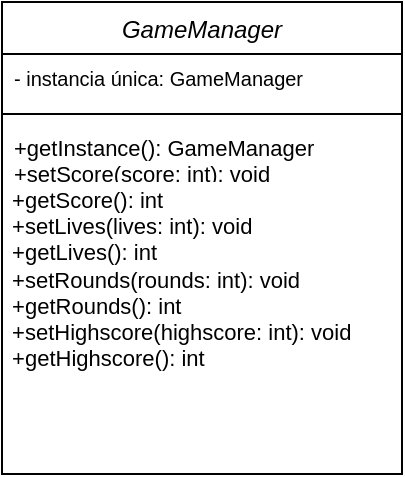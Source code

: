 <mxfile version="21.5.0" type="github">
  <diagram id="C5RBs43oDa-KdzZeNtuy" name="Page-1">
    <mxGraphModel dx="538" dy="336" grid="1" gridSize="10" guides="1" tooltips="1" connect="1" arrows="1" fold="1" page="1" pageScale="1" pageWidth="827" pageHeight="1169" math="0" shadow="0">
      <root>
        <mxCell id="WIyWlLk6GJQsqaUBKTNV-0" />
        <mxCell id="WIyWlLk6GJQsqaUBKTNV-1" parent="WIyWlLk6GJQsqaUBKTNV-0" />
        <mxCell id="zkfFHV4jXpPFQw0GAbJ--0" value="GameManager" style="swimlane;fontStyle=2;align=center;verticalAlign=top;childLayout=stackLayout;horizontal=1;startSize=26;horizontalStack=0;resizeParent=1;resizeLast=0;collapsible=1;marginBottom=0;rounded=0;shadow=0;strokeWidth=1;" parent="WIyWlLk6GJQsqaUBKTNV-1" vertex="1">
          <mxGeometry x="220" y="120" width="200" height="236" as="geometry">
            <mxRectangle x="230" y="140" width="160" height="26" as="alternateBounds" />
          </mxGeometry>
        </mxCell>
        <mxCell id="zkfFHV4jXpPFQw0GAbJ--1" value="- instancia única: GameManager" style="text;align=left;verticalAlign=top;spacingLeft=4;spacingRight=4;overflow=hidden;rotatable=0;points=[[0,0.5],[1,0.5]];portConstraint=eastwest;fontSize=10;" parent="zkfFHV4jXpPFQw0GAbJ--0" vertex="1">
          <mxGeometry y="26" width="200" height="26" as="geometry" />
        </mxCell>
        <mxCell id="zkfFHV4jXpPFQw0GAbJ--4" value="" style="line;html=1;strokeWidth=1;align=left;verticalAlign=middle;spacingTop=-1;spacingLeft=3;spacingRight=3;rotatable=0;labelPosition=right;points=[];portConstraint=eastwest;" parent="zkfFHV4jXpPFQw0GAbJ--0" vertex="1">
          <mxGeometry y="52" width="200" height="8" as="geometry" />
        </mxCell>
        <mxCell id="zkfFHV4jXpPFQw0GAbJ--5" value="+getInstance(): GameManager&#xa;+setScore(score: int): void&#xa;+getScore(): int&#xa;+setLives(lives: int): void&#xa;+getLives(): int&#xa;+setRounds(rounds: int): void&#xa;+getRounds(): int&#xa;+setHighscore(highscore: int): void&#xa;+getHishscore(): int&#xa;" style="text;align=left;verticalAlign=top;spacingLeft=4;spacingRight=4;overflow=hidden;rotatable=0;points=[[0,0.5],[1,0.5]];portConstraint=eastwest;fontSize=11;" parent="zkfFHV4jXpPFQw0GAbJ--0" vertex="1">
          <mxGeometry y="60" width="200" height="26" as="geometry" />
        </mxCell>
        <mxCell id="vUTLQwmYn3w0_7VwO80W-3" value="&lt;div style=&quot;&quot;&gt;&lt;span style=&quot;background-color: initial;&quot;&gt;&amp;nbsp;+getScore(): int&lt;/span&gt;&lt;/div&gt;&lt;div style=&quot;&quot;&gt;&lt;span style=&quot;background-color: initial;&quot;&gt;&amp;nbsp;+setLives(lives: int): void&lt;/span&gt;&lt;/div&gt;&lt;div style=&quot;&quot;&gt;&lt;span style=&quot;background-color: initial;&quot;&gt;&amp;nbsp;+getLives(): int&lt;/span&gt;&lt;/div&gt;&lt;div style=&quot;&quot;&gt;&lt;span style=&quot;background-color: initial;&quot;&gt;&amp;nbsp;+setRounds(rounds: int): void&lt;/span&gt;&lt;/div&gt;&lt;div style=&quot;&quot;&gt;&lt;span style=&quot;background-color: initial;&quot;&gt;&amp;nbsp;+getRounds(): int&lt;/span&gt;&lt;/div&gt;&lt;div style=&quot;&quot;&gt;&lt;span style=&quot;background-color: initial;&quot;&gt;&amp;nbsp;+setHighscore(highscore: int): void&lt;/span&gt;&lt;/div&gt;&lt;div style=&quot;&quot;&gt;&amp;nbsp;+getHighscore(): int&lt;/div&gt;&lt;div style=&quot;&quot;&gt;&lt;br&gt;&lt;/div&gt;&lt;div style=&quot;&quot;&gt;&lt;span style=&quot;background-color: initial;&quot;&gt;&lt;br&gt;&lt;/span&gt;&lt;/div&gt;&lt;div style=&quot;&quot;&gt;&lt;br&gt;&lt;/div&gt;" style="text;html=1;align=left;verticalAlign=top;resizable=0;points=[];autosize=1;strokeColor=none;fillColor=none;fontSize=11;" vertex="1" parent="zkfFHV4jXpPFQw0GAbJ--0">
          <mxGeometry y="86" width="200" height="150" as="geometry" />
        </mxCell>
      </root>
    </mxGraphModel>
  </diagram>
</mxfile>
